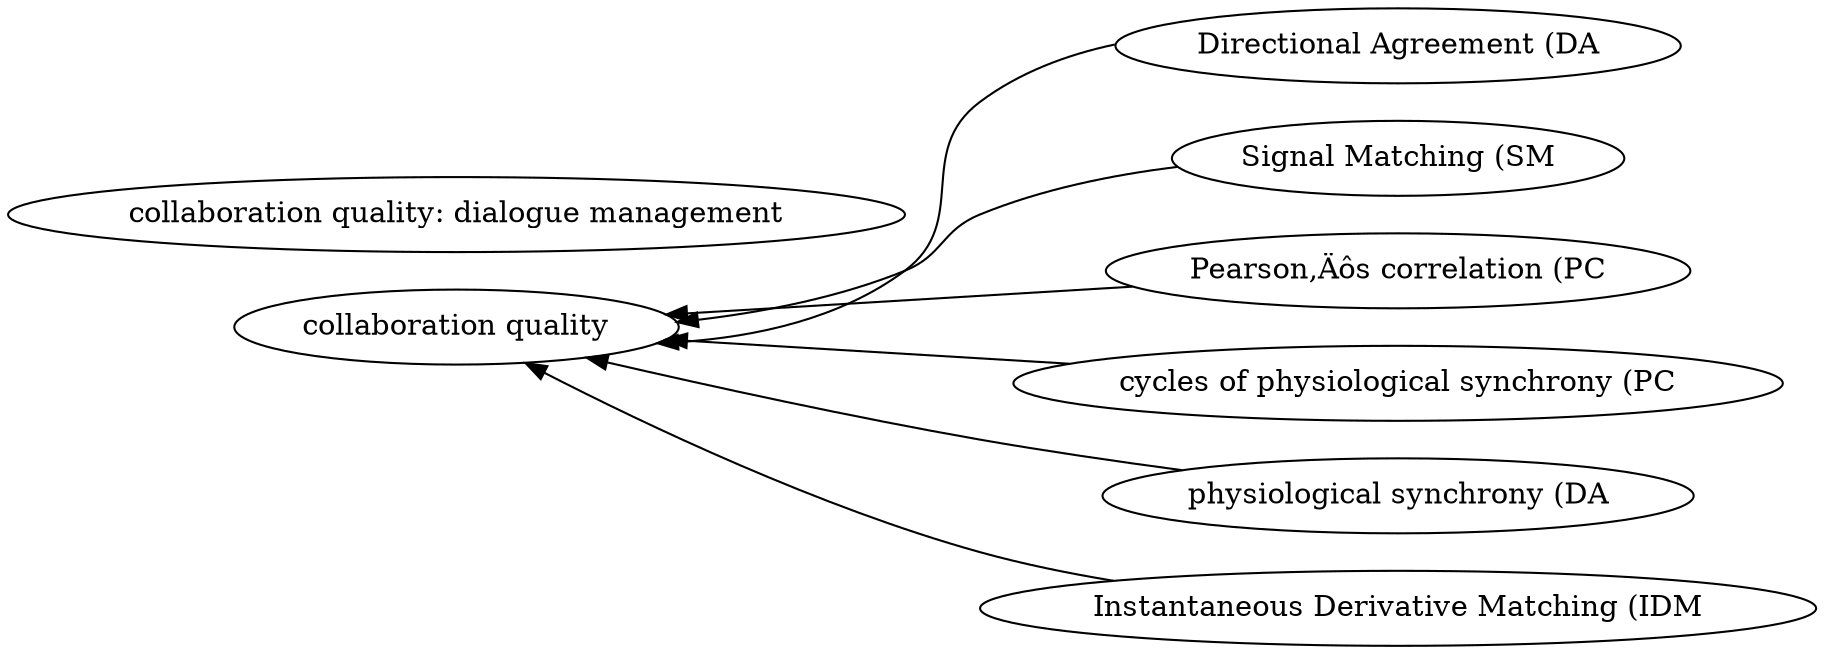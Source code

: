 digraph Test {
	rankdir=RL
	size="15,15"
	overlap=false
	splines=true
	{rank=same; "Directional Agreement (DA" "Signal Matching (SM" "Pearson‚Äôs correlation (PC" "cycles of physiological synchrony (PC" "physiological synchrony (DA" "Instantaneous Derivative Matching (IDM";}
	{rank=same; "collaboration quality: dialogue management" "collaboration quality";}
	"Signal Matching (SM" [href="https://scholar.google.com/scholar?hl=en&q=Using%20Physiological%20Synchrony%20as%20an%20Indicator%20of%20Collaboration%20Quality,%20Task%20Performance%20and%20Learning"]
	"Signal Matching (SM" -> "collaboration quality":" dialogue management"
	"Instantaneous Derivative Matching (IDM" [href="https://scholar.google.com/scholar?hl=en&q=Using%20Physiological%20Synchrony%20as%20an%20Indicator%20of%20Collaboration%20Quality,%20Task%20Performance%20and%20Learning"]
	"Instantaneous Derivative Matching (IDM" -> "collaboration quality":" dialogue management"
	"Pearson‚Äôs correlation (PC" [href="https://scholar.google.com/scholar?hl=en&q=Using%20Physiological%20Synchrony%20as%20an%20Indicator%20of%20Collaboration%20Quality,%20Task%20Performance%20and%20Learning"]
	"Pearson‚Äôs correlation (PC" -> "collaboration quality":" dialogue management"
	"Directional Agreement (DA" [href="https://scholar.google.com/scholar?hl=en&q=Using%20Physiological%20Synchrony%20as%20an%20Indicator%20of%20Collaboration%20Quality,%20Task%20Performance%20and%20Learning"]
	"Directional Agreement (DA" -> "collaboration quality":" dialogue management"
	"physiological synchrony (DA" [href="https://scholar.google.com/scholar?hl=en&q=Unpacking%20the%20relationship%20between%20existing%20and%20new%20measures%20of%20physiological%20synchrony%20and%20collaborative%20learning:%20a%20mixed%20methods%20study"]
	"physiological synchrony (DA" -> "collaboration quality"
	"cycles of physiological synchrony (PC" [href="https://scholar.google.com/scholar?hl=en&q=Unpacking%20the%20relationship%20between%20existing%20and%20new%20measures%20of%20physiological%20synchrony%20and%20collaborative%20learning:%20a%20mixed%20methods%20study"]
	"cycles of physiological synchrony (PC" -> "collaboration quality"
}
